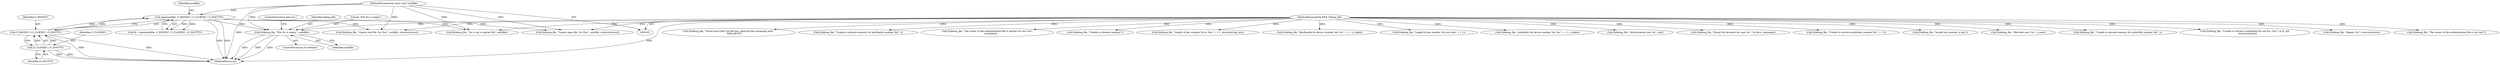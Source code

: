 digraph "0_pam-u2f_18b1914e32b74ff52000f10e97067e841e5fff62_1@pointer" {
"1000208" [label="(Call,D(debug_file, \"File %s is empty\", authfile))"];
"1000108" [label="(MethodParameterIn,FILE *debug_file)"];
"1000147" [label="(Call,open(authfile, O_RDONLY | O_CLOEXEC | O_NOCTTY))"];
"1000104" [label="(MethodParameterIn,const char *authfile)"];
"1000149" [label="(Call,O_RDONLY | O_CLOEXEC | O_NOCTTY)"];
"1000151" [label="(Call,O_CLOEXEC | O_NOCTTY)"];
"1000150" [label="(Identifier,O_RDONLY)"];
"1000472" [label="(Call,D(debug_file, \"Found more than %d devices, ignoring the remaining ones\",\n               MAX_DEVS))"];
"1000149" [label="(Call,O_RDONLY | O_CLOEXEC | O_NOCTTY)"];
"1000151" [label="(Call,O_CLOEXEC | O_NOCTTY)"];
"1000211" [label="(Identifier,authfile)"];
"1000147" [label="(Call,open(authfile, O_RDONLY | O_CLOEXEC | O_NOCTTY))"];
"1000153" [label="(Identifier,O_NOCTTY)"];
"1000504" [label="(Call,D(debug_file, \"Unable to allocate memory for keyHandle number %d\", i))"];
"1000268" [label="(Call,D(debug_file, \"The owner of the authentication file is neither %s nor root\",\n         username))"];
"1000732" [label="(MethodReturn,int)"];
"1000317" [label="(Call,D(debug_file, \"Unable to allocate memory\"))"];
"1000208" [label="(Call,D(debug_file, \"File %s is empty\", authfile))"];
"1000567" [label="(Call,D(debug_file, \"Length of key number %d is %zu\", i + 1, devices[i].key_len))"];
"1000152" [label="(Identifier,O_CLOEXEC)"];
"1000178" [label="(Call,D(debug_file, \"Cannot stat file: %s (%s)\", authfile, strerror(errno)))"];
"1000479" [label="(Call,D(debug_file, \"KeyHandle for device number %d: %s\", i + 1, s_token))"];
"1000210" [label="(Literal,\"File %s is empty\")"];
"1000212" [label="(ControlStructure,goto err;)"];
"1000194" [label="(Call,D(debug_file, \"%s is not a regular file\", authfile))"];
"1000548" [label="(Call,D(debug_file, \"Length of key number %d not even\", i + 1))"];
"1000161" [label="(Call,D(debug_file, \"Cannot open file: %s (%s)\", authfile, strerror(errno)))"];
"1000531" [label="(Call,D(debug_file, \"publicKey for device number %d: %s\", i + 1, s_token))"];
"1000360" [label="(Call,D(debug_file, \"Authorization line: %s\", buf))"];
"1000104" [label="(MethodParameterIn,const char *authfile)"];
"1000658" [label="(Call,D(debug_file, \"Found %d device(s) for user %s\", *n_devs, username))"];
"1000522" [label="(Call,D(debug_file, \"Unable to retrieve publicKey number %d\", i + 1))"];
"1000639" [label="(Call,D(debug_file, \"Invalid hex number in key\"))"];
"1000148" [label="(Identifier,authfile)"];
"1000209" [label="(Identifier,debug_file)"];
"1000206" [label="(ControlStructure,if (verbose))"];
"1000145" [label="(Call,fd = open(authfile, O_RDONLY | O_CLOEXEC | O_NOCTTY))"];
"1000108" [label="(MethodParameterIn,FILE *debug_file)"];
"1000382" [label="(Call,D(debug_file, \"Matched user: %s\", s_user))"];
"1000603" [label="(Call,D(debug_file, \"Unable to allocate memory for publicKey number %d\", i))"];
"1000235" [label="(Call,D(debug_file, \"Unable to retrieve credentials for uid %u, (%s)\", st.st_uid,\n       strerror(errno)))"];
"1000290" [label="(Call,D(debug_file, \"fdopen: %s\", strerror(errno)))"];
"1000274" [label="(Call,D(debug_file, \"The owner of the authentication file is not root\"))"];
"1000208" -> "1000206"  [label="AST: "];
"1000208" -> "1000211"  [label="CFG: "];
"1000209" -> "1000208"  [label="AST: "];
"1000210" -> "1000208"  [label="AST: "];
"1000211" -> "1000208"  [label="AST: "];
"1000212" -> "1000208"  [label="CFG: "];
"1000208" -> "1000732"  [label="DDG: "];
"1000208" -> "1000732"  [label="DDG: "];
"1000208" -> "1000732"  [label="DDG: "];
"1000108" -> "1000208"  [label="DDG: "];
"1000147" -> "1000208"  [label="DDG: "];
"1000104" -> "1000208"  [label="DDG: "];
"1000108" -> "1000103"  [label="AST: "];
"1000108" -> "1000732"  [label="DDG: "];
"1000108" -> "1000161"  [label="DDG: "];
"1000108" -> "1000178"  [label="DDG: "];
"1000108" -> "1000194"  [label="DDG: "];
"1000108" -> "1000235"  [label="DDG: "];
"1000108" -> "1000268"  [label="DDG: "];
"1000108" -> "1000274"  [label="DDG: "];
"1000108" -> "1000290"  [label="DDG: "];
"1000108" -> "1000317"  [label="DDG: "];
"1000108" -> "1000360"  [label="DDG: "];
"1000108" -> "1000382"  [label="DDG: "];
"1000108" -> "1000472"  [label="DDG: "];
"1000108" -> "1000479"  [label="DDG: "];
"1000108" -> "1000504"  [label="DDG: "];
"1000108" -> "1000522"  [label="DDG: "];
"1000108" -> "1000531"  [label="DDG: "];
"1000108" -> "1000548"  [label="DDG: "];
"1000108" -> "1000567"  [label="DDG: "];
"1000108" -> "1000603"  [label="DDG: "];
"1000108" -> "1000639"  [label="DDG: "];
"1000108" -> "1000658"  [label="DDG: "];
"1000147" -> "1000145"  [label="AST: "];
"1000147" -> "1000149"  [label="CFG: "];
"1000148" -> "1000147"  [label="AST: "];
"1000149" -> "1000147"  [label="AST: "];
"1000145" -> "1000147"  [label="CFG: "];
"1000147" -> "1000732"  [label="DDG: "];
"1000147" -> "1000732"  [label="DDG: "];
"1000147" -> "1000145"  [label="DDG: "];
"1000147" -> "1000145"  [label="DDG: "];
"1000104" -> "1000147"  [label="DDG: "];
"1000149" -> "1000147"  [label="DDG: "];
"1000149" -> "1000147"  [label="DDG: "];
"1000147" -> "1000161"  [label="DDG: "];
"1000147" -> "1000178"  [label="DDG: "];
"1000147" -> "1000194"  [label="DDG: "];
"1000104" -> "1000103"  [label="AST: "];
"1000104" -> "1000732"  [label="DDG: "];
"1000104" -> "1000161"  [label="DDG: "];
"1000104" -> "1000178"  [label="DDG: "];
"1000104" -> "1000194"  [label="DDG: "];
"1000149" -> "1000151"  [label="CFG: "];
"1000150" -> "1000149"  [label="AST: "];
"1000151" -> "1000149"  [label="AST: "];
"1000149" -> "1000732"  [label="DDG: "];
"1000149" -> "1000732"  [label="DDG: "];
"1000151" -> "1000149"  [label="DDG: "];
"1000151" -> "1000149"  [label="DDG: "];
"1000151" -> "1000153"  [label="CFG: "];
"1000152" -> "1000151"  [label="AST: "];
"1000153" -> "1000151"  [label="AST: "];
"1000151" -> "1000732"  [label="DDG: "];
"1000151" -> "1000732"  [label="DDG: "];
}
